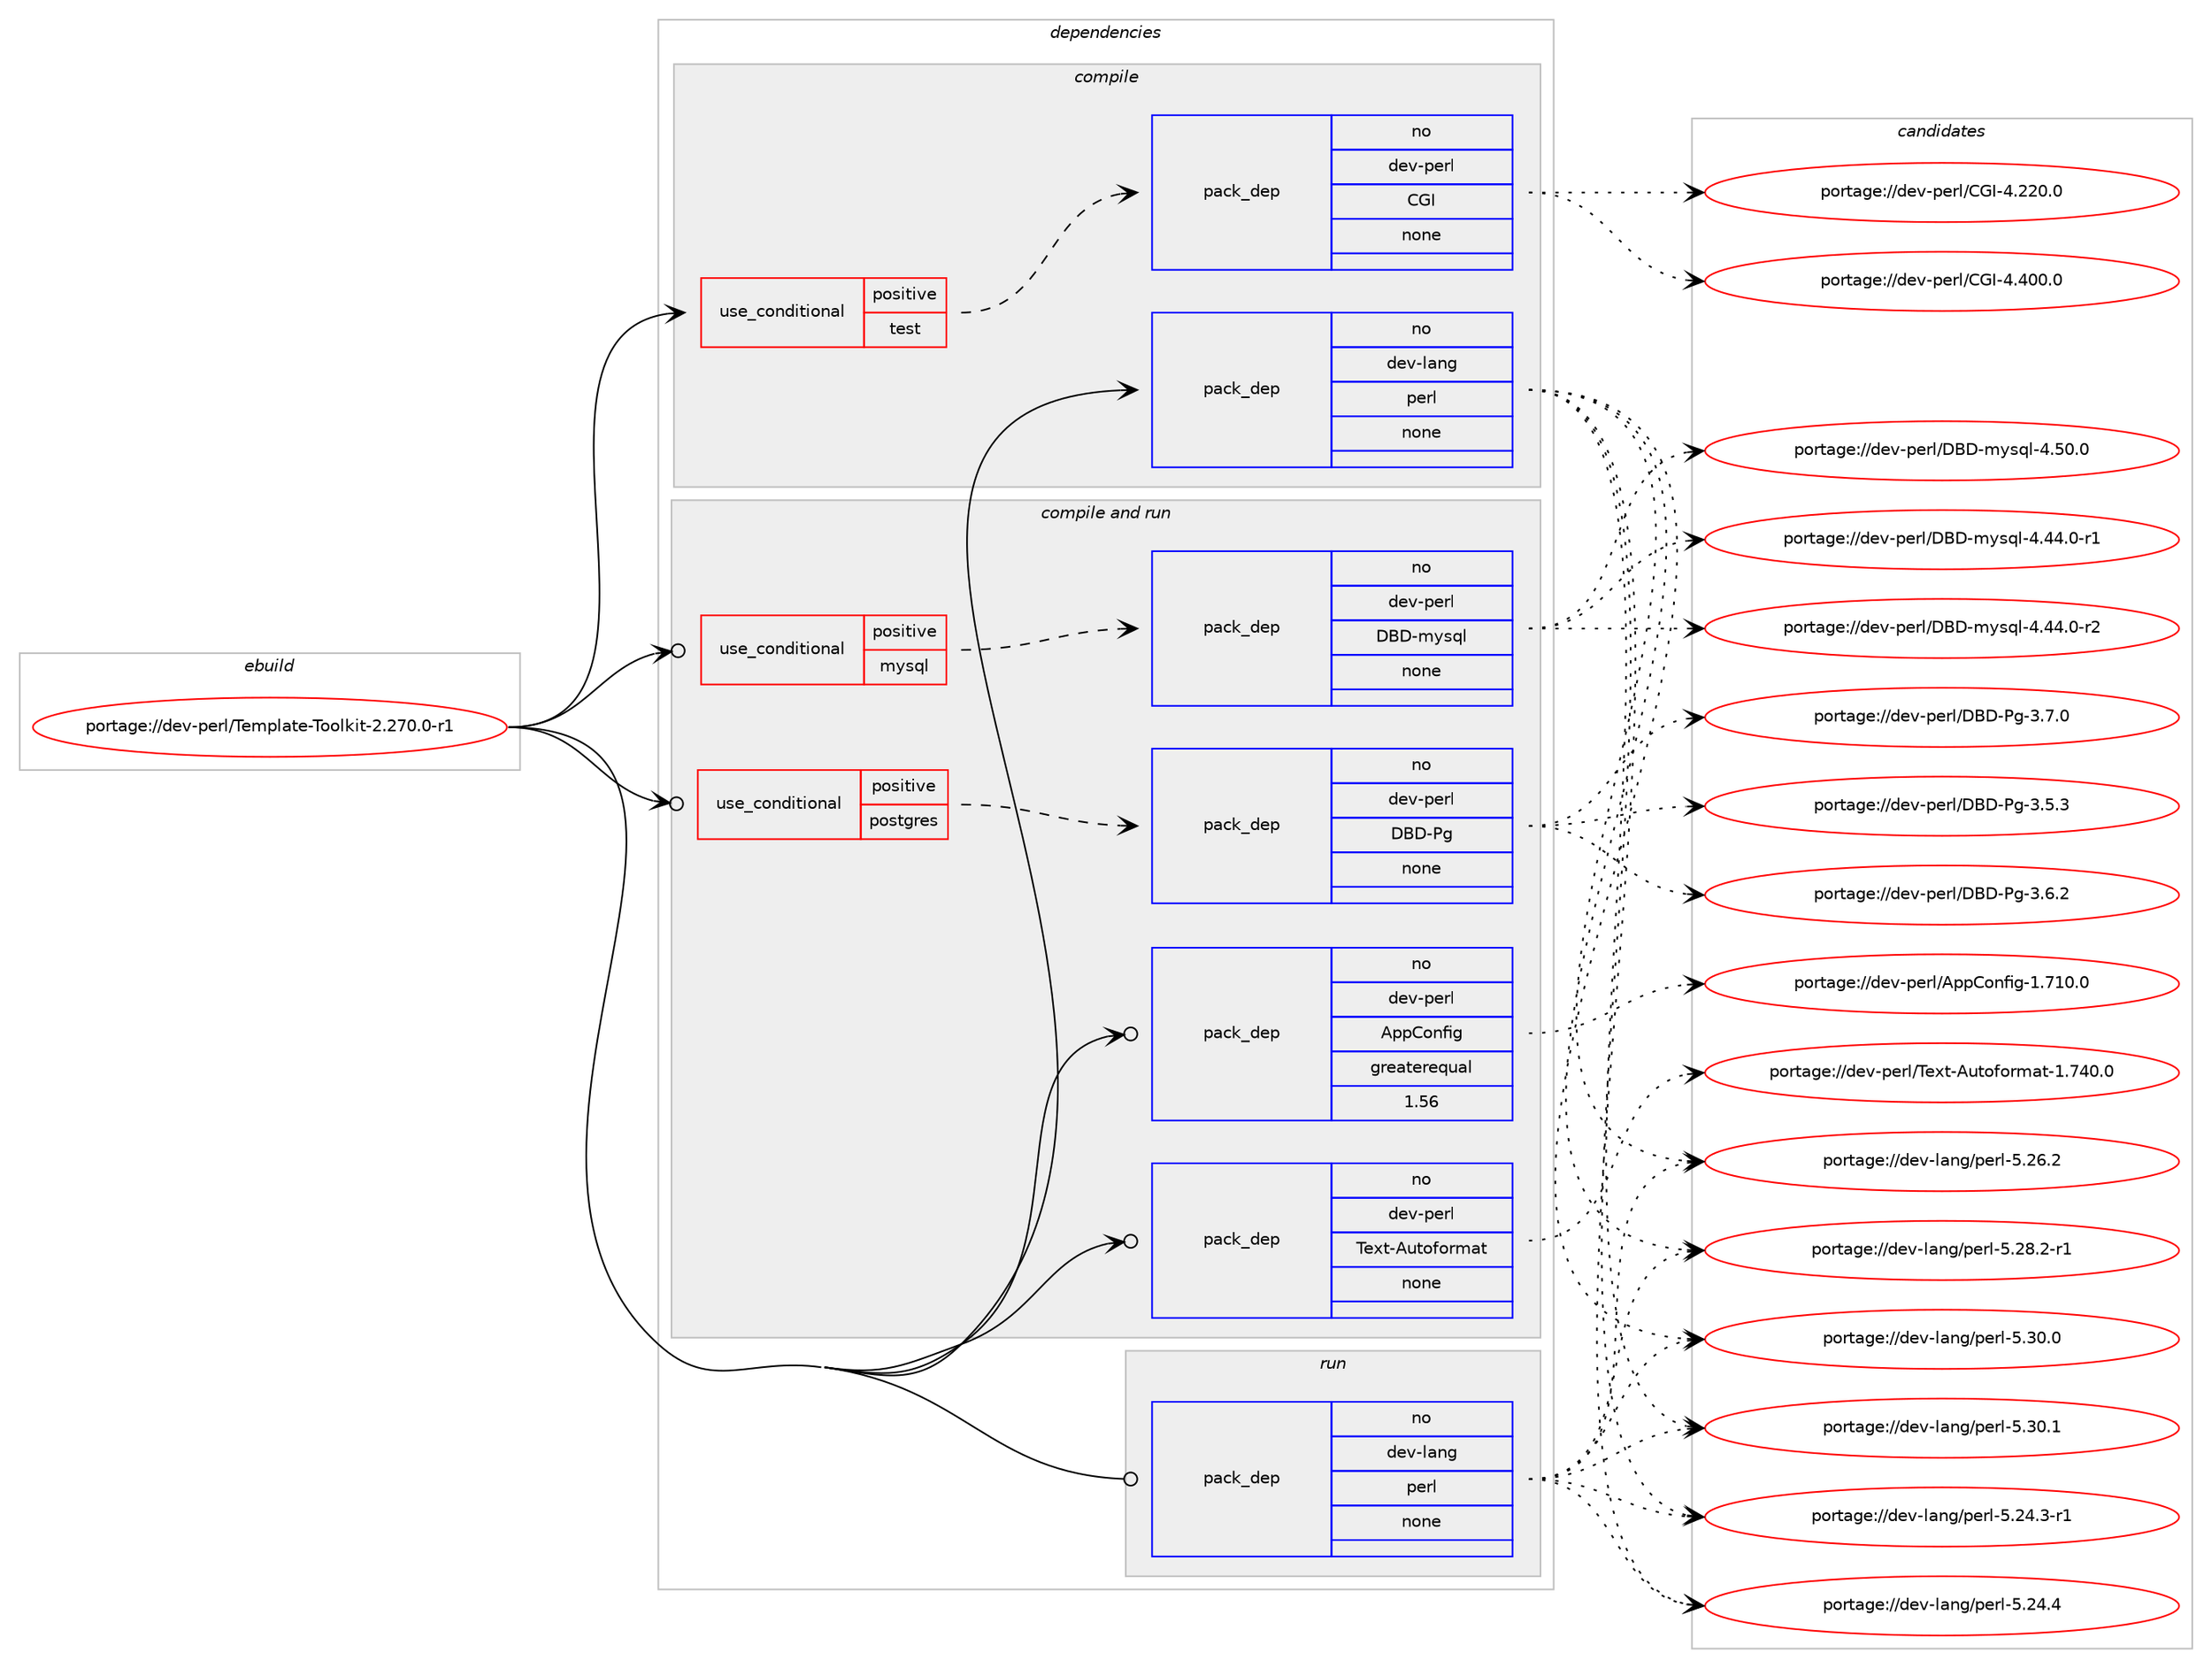 digraph prolog {

# *************
# Graph options
# *************

newrank=true;
concentrate=true;
compound=true;
graph [rankdir=LR,fontname=Helvetica,fontsize=10,ranksep=1.5];#, ranksep=2.5, nodesep=0.2];
edge  [arrowhead=vee];
node  [fontname=Helvetica,fontsize=10];

# **********
# The ebuild
# **********

subgraph cluster_leftcol {
color=gray;
rank=same;
label=<<i>ebuild</i>>;
id [label="portage://dev-perl/Template-Toolkit-2.270.0-r1", color=red, width=4, href="../dev-perl/Template-Toolkit-2.270.0-r1.svg"];
}

# ****************
# The dependencies
# ****************

subgraph cluster_midcol {
color=gray;
label=<<i>dependencies</i>>;
subgraph cluster_compile {
fillcolor="#eeeeee";
style=filled;
label=<<i>compile</i>>;
subgraph cond23662 {
dependency120872 [label=<<TABLE BORDER="0" CELLBORDER="1" CELLSPACING="0" CELLPADDING="4"><TR><TD ROWSPAN="3" CELLPADDING="10">use_conditional</TD></TR><TR><TD>positive</TD></TR><TR><TD>test</TD></TR></TABLE>>, shape=none, color=red];
subgraph pack94016 {
dependency120873 [label=<<TABLE BORDER="0" CELLBORDER="1" CELLSPACING="0" CELLPADDING="4" WIDTH="220"><TR><TD ROWSPAN="6" CELLPADDING="30">pack_dep</TD></TR><TR><TD WIDTH="110">no</TD></TR><TR><TD>dev-perl</TD></TR><TR><TD>CGI</TD></TR><TR><TD>none</TD></TR><TR><TD></TD></TR></TABLE>>, shape=none, color=blue];
}
dependency120872:e -> dependency120873:w [weight=20,style="dashed",arrowhead="vee"];
}
id:e -> dependency120872:w [weight=20,style="solid",arrowhead="vee"];
subgraph pack94017 {
dependency120874 [label=<<TABLE BORDER="0" CELLBORDER="1" CELLSPACING="0" CELLPADDING="4" WIDTH="220"><TR><TD ROWSPAN="6" CELLPADDING="30">pack_dep</TD></TR><TR><TD WIDTH="110">no</TD></TR><TR><TD>dev-lang</TD></TR><TR><TD>perl</TD></TR><TR><TD>none</TD></TR><TR><TD></TD></TR></TABLE>>, shape=none, color=blue];
}
id:e -> dependency120874:w [weight=20,style="solid",arrowhead="vee"];
}
subgraph cluster_compileandrun {
fillcolor="#eeeeee";
style=filled;
label=<<i>compile and run</i>>;
subgraph cond23663 {
dependency120875 [label=<<TABLE BORDER="0" CELLBORDER="1" CELLSPACING="0" CELLPADDING="4"><TR><TD ROWSPAN="3" CELLPADDING="10">use_conditional</TD></TR><TR><TD>positive</TD></TR><TR><TD>mysql</TD></TR></TABLE>>, shape=none, color=red];
subgraph pack94018 {
dependency120876 [label=<<TABLE BORDER="0" CELLBORDER="1" CELLSPACING="0" CELLPADDING="4" WIDTH="220"><TR><TD ROWSPAN="6" CELLPADDING="30">pack_dep</TD></TR><TR><TD WIDTH="110">no</TD></TR><TR><TD>dev-perl</TD></TR><TR><TD>DBD-mysql</TD></TR><TR><TD>none</TD></TR><TR><TD></TD></TR></TABLE>>, shape=none, color=blue];
}
dependency120875:e -> dependency120876:w [weight=20,style="dashed",arrowhead="vee"];
}
id:e -> dependency120875:w [weight=20,style="solid",arrowhead="odotvee"];
subgraph cond23664 {
dependency120877 [label=<<TABLE BORDER="0" CELLBORDER="1" CELLSPACING="0" CELLPADDING="4"><TR><TD ROWSPAN="3" CELLPADDING="10">use_conditional</TD></TR><TR><TD>positive</TD></TR><TR><TD>postgres</TD></TR></TABLE>>, shape=none, color=red];
subgraph pack94019 {
dependency120878 [label=<<TABLE BORDER="0" CELLBORDER="1" CELLSPACING="0" CELLPADDING="4" WIDTH="220"><TR><TD ROWSPAN="6" CELLPADDING="30">pack_dep</TD></TR><TR><TD WIDTH="110">no</TD></TR><TR><TD>dev-perl</TD></TR><TR><TD>DBD-Pg</TD></TR><TR><TD>none</TD></TR><TR><TD></TD></TR></TABLE>>, shape=none, color=blue];
}
dependency120877:e -> dependency120878:w [weight=20,style="dashed",arrowhead="vee"];
}
id:e -> dependency120877:w [weight=20,style="solid",arrowhead="odotvee"];
subgraph pack94020 {
dependency120879 [label=<<TABLE BORDER="0" CELLBORDER="1" CELLSPACING="0" CELLPADDING="4" WIDTH="220"><TR><TD ROWSPAN="6" CELLPADDING="30">pack_dep</TD></TR><TR><TD WIDTH="110">no</TD></TR><TR><TD>dev-perl</TD></TR><TR><TD>AppConfig</TD></TR><TR><TD>greaterequal</TD></TR><TR><TD>1.56</TD></TR></TABLE>>, shape=none, color=blue];
}
id:e -> dependency120879:w [weight=20,style="solid",arrowhead="odotvee"];
subgraph pack94021 {
dependency120880 [label=<<TABLE BORDER="0" CELLBORDER="1" CELLSPACING="0" CELLPADDING="4" WIDTH="220"><TR><TD ROWSPAN="6" CELLPADDING="30">pack_dep</TD></TR><TR><TD WIDTH="110">no</TD></TR><TR><TD>dev-perl</TD></TR><TR><TD>Text-Autoformat</TD></TR><TR><TD>none</TD></TR><TR><TD></TD></TR></TABLE>>, shape=none, color=blue];
}
id:e -> dependency120880:w [weight=20,style="solid",arrowhead="odotvee"];
}
subgraph cluster_run {
fillcolor="#eeeeee";
style=filled;
label=<<i>run</i>>;
subgraph pack94022 {
dependency120881 [label=<<TABLE BORDER="0" CELLBORDER="1" CELLSPACING="0" CELLPADDING="4" WIDTH="220"><TR><TD ROWSPAN="6" CELLPADDING="30">pack_dep</TD></TR><TR><TD WIDTH="110">no</TD></TR><TR><TD>dev-lang</TD></TR><TR><TD>perl</TD></TR><TR><TD>none</TD></TR><TR><TD></TD></TR></TABLE>>, shape=none, color=blue];
}
id:e -> dependency120881:w [weight=20,style="solid",arrowhead="odot"];
}
}

# **************
# The candidates
# **************

subgraph cluster_choices {
rank=same;
color=gray;
label=<<i>candidates</i>>;

subgraph choice94016 {
color=black;
nodesep=1;
choiceportage10010111845112101114108476771734552465050484648 [label="portage://dev-perl/CGI-4.220.0", color=red, width=4,href="../dev-perl/CGI-4.220.0.svg"];
choiceportage10010111845112101114108476771734552465248484648 [label="portage://dev-perl/CGI-4.400.0", color=red, width=4,href="../dev-perl/CGI-4.400.0.svg"];
dependency120873:e -> choiceportage10010111845112101114108476771734552465050484648:w [style=dotted,weight="100"];
dependency120873:e -> choiceportage10010111845112101114108476771734552465248484648:w [style=dotted,weight="100"];
}
subgraph choice94017 {
color=black;
nodesep=1;
choiceportage100101118451089711010347112101114108455346505246514511449 [label="portage://dev-lang/perl-5.24.3-r1", color=red, width=4,href="../dev-lang/perl-5.24.3-r1.svg"];
choiceportage10010111845108971101034711210111410845534650524652 [label="portage://dev-lang/perl-5.24.4", color=red, width=4,href="../dev-lang/perl-5.24.4.svg"];
choiceportage10010111845108971101034711210111410845534650544650 [label="portage://dev-lang/perl-5.26.2", color=red, width=4,href="../dev-lang/perl-5.26.2.svg"];
choiceportage100101118451089711010347112101114108455346505646504511449 [label="portage://dev-lang/perl-5.28.2-r1", color=red, width=4,href="../dev-lang/perl-5.28.2-r1.svg"];
choiceportage10010111845108971101034711210111410845534651484648 [label="portage://dev-lang/perl-5.30.0", color=red, width=4,href="../dev-lang/perl-5.30.0.svg"];
choiceportage10010111845108971101034711210111410845534651484649 [label="portage://dev-lang/perl-5.30.1", color=red, width=4,href="../dev-lang/perl-5.30.1.svg"];
dependency120874:e -> choiceportage100101118451089711010347112101114108455346505246514511449:w [style=dotted,weight="100"];
dependency120874:e -> choiceportage10010111845108971101034711210111410845534650524652:w [style=dotted,weight="100"];
dependency120874:e -> choiceportage10010111845108971101034711210111410845534650544650:w [style=dotted,weight="100"];
dependency120874:e -> choiceportage100101118451089711010347112101114108455346505646504511449:w [style=dotted,weight="100"];
dependency120874:e -> choiceportage10010111845108971101034711210111410845534651484648:w [style=dotted,weight="100"];
dependency120874:e -> choiceportage10010111845108971101034711210111410845534651484649:w [style=dotted,weight="100"];
}
subgraph choice94018 {
color=black;
nodesep=1;
choiceportage100101118451121011141084768666845109121115113108455246525246484511449 [label="portage://dev-perl/DBD-mysql-4.44.0-r1", color=red, width=4,href="../dev-perl/DBD-mysql-4.44.0-r1.svg"];
choiceportage100101118451121011141084768666845109121115113108455246525246484511450 [label="portage://dev-perl/DBD-mysql-4.44.0-r2", color=red, width=4,href="../dev-perl/DBD-mysql-4.44.0-r2.svg"];
choiceportage10010111845112101114108476866684510912111511310845524653484648 [label="portage://dev-perl/DBD-mysql-4.50.0", color=red, width=4,href="../dev-perl/DBD-mysql-4.50.0.svg"];
dependency120876:e -> choiceportage100101118451121011141084768666845109121115113108455246525246484511449:w [style=dotted,weight="100"];
dependency120876:e -> choiceportage100101118451121011141084768666845109121115113108455246525246484511450:w [style=dotted,weight="100"];
dependency120876:e -> choiceportage10010111845112101114108476866684510912111511310845524653484648:w [style=dotted,weight="100"];
}
subgraph choice94019 {
color=black;
nodesep=1;
choiceportage10010111845112101114108476866684580103455146534651 [label="portage://dev-perl/DBD-Pg-3.5.3", color=red, width=4,href="../dev-perl/DBD-Pg-3.5.3.svg"];
choiceportage10010111845112101114108476866684580103455146544650 [label="portage://dev-perl/DBD-Pg-3.6.2", color=red, width=4,href="../dev-perl/DBD-Pg-3.6.2.svg"];
choiceportage10010111845112101114108476866684580103455146554648 [label="portage://dev-perl/DBD-Pg-3.7.0", color=red, width=4,href="../dev-perl/DBD-Pg-3.7.0.svg"];
dependency120878:e -> choiceportage10010111845112101114108476866684580103455146534651:w [style=dotted,weight="100"];
dependency120878:e -> choiceportage10010111845112101114108476866684580103455146544650:w [style=dotted,weight="100"];
dependency120878:e -> choiceportage10010111845112101114108476866684580103455146554648:w [style=dotted,weight="100"];
}
subgraph choice94020 {
color=black;
nodesep=1;
choiceportage100101118451121011141084765112112671111101021051034549465549484648 [label="portage://dev-perl/AppConfig-1.710.0", color=red, width=4,href="../dev-perl/AppConfig-1.710.0.svg"];
dependency120879:e -> choiceportage100101118451121011141084765112112671111101021051034549465549484648:w [style=dotted,weight="100"];
}
subgraph choice94021 {
color=black;
nodesep=1;
choiceportage1001011184511210111410847841011201164565117116111102111114109971164549465552484648 [label="portage://dev-perl/Text-Autoformat-1.740.0", color=red, width=4,href="../dev-perl/Text-Autoformat-1.740.0.svg"];
dependency120880:e -> choiceportage1001011184511210111410847841011201164565117116111102111114109971164549465552484648:w [style=dotted,weight="100"];
}
subgraph choice94022 {
color=black;
nodesep=1;
choiceportage100101118451089711010347112101114108455346505246514511449 [label="portage://dev-lang/perl-5.24.3-r1", color=red, width=4,href="../dev-lang/perl-5.24.3-r1.svg"];
choiceportage10010111845108971101034711210111410845534650524652 [label="portage://dev-lang/perl-5.24.4", color=red, width=4,href="../dev-lang/perl-5.24.4.svg"];
choiceportage10010111845108971101034711210111410845534650544650 [label="portage://dev-lang/perl-5.26.2", color=red, width=4,href="../dev-lang/perl-5.26.2.svg"];
choiceportage100101118451089711010347112101114108455346505646504511449 [label="portage://dev-lang/perl-5.28.2-r1", color=red, width=4,href="../dev-lang/perl-5.28.2-r1.svg"];
choiceportage10010111845108971101034711210111410845534651484648 [label="portage://dev-lang/perl-5.30.0", color=red, width=4,href="../dev-lang/perl-5.30.0.svg"];
choiceportage10010111845108971101034711210111410845534651484649 [label="portage://dev-lang/perl-5.30.1", color=red, width=4,href="../dev-lang/perl-5.30.1.svg"];
dependency120881:e -> choiceportage100101118451089711010347112101114108455346505246514511449:w [style=dotted,weight="100"];
dependency120881:e -> choiceportage10010111845108971101034711210111410845534650524652:w [style=dotted,weight="100"];
dependency120881:e -> choiceportage10010111845108971101034711210111410845534650544650:w [style=dotted,weight="100"];
dependency120881:e -> choiceportage100101118451089711010347112101114108455346505646504511449:w [style=dotted,weight="100"];
dependency120881:e -> choiceportage10010111845108971101034711210111410845534651484648:w [style=dotted,weight="100"];
dependency120881:e -> choiceportage10010111845108971101034711210111410845534651484649:w [style=dotted,weight="100"];
}
}

}
